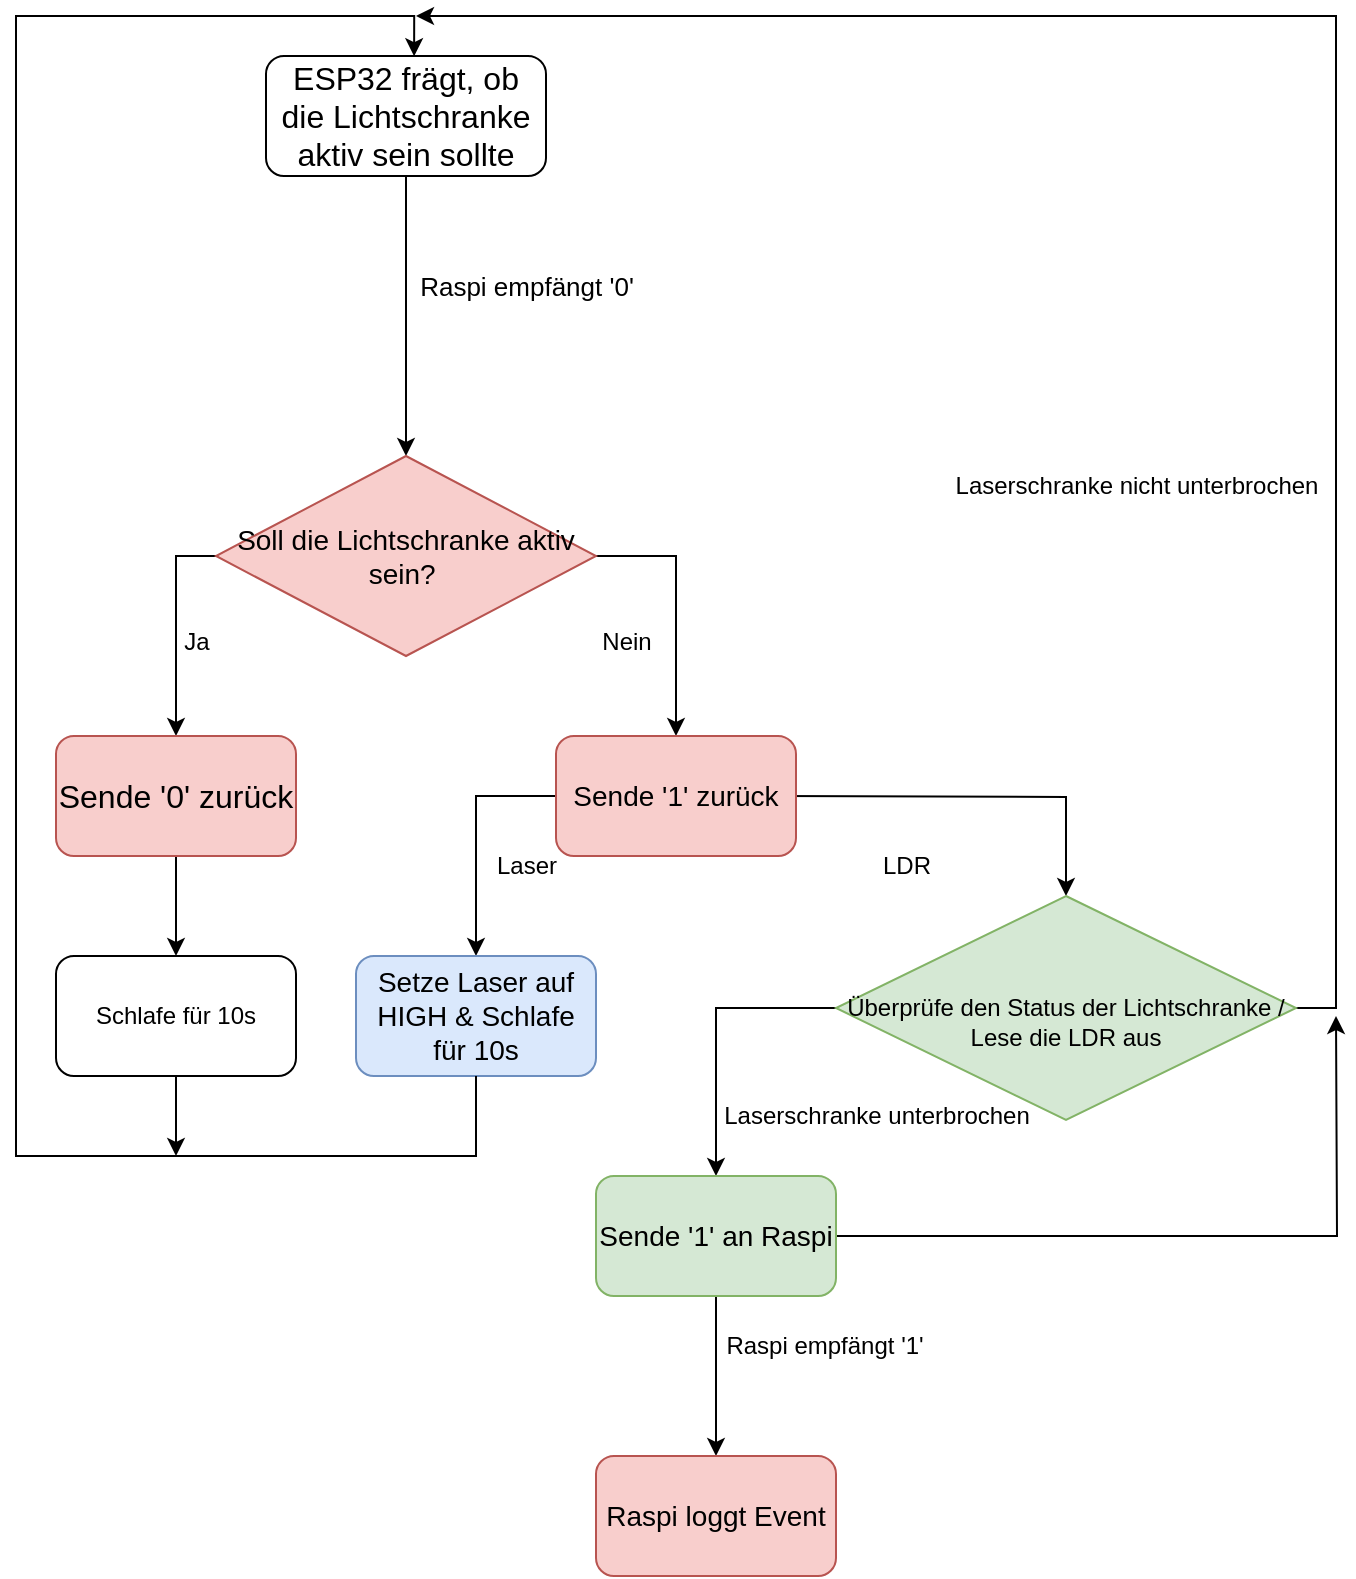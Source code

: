 <mxfile version="23.1.1" type="device">
  <diagram id="C5RBs43oDa-KdzZeNtuy" name="Page-1">
    <mxGraphModel dx="1687" dy="925" grid="1" gridSize="10" guides="1" tooltips="1" connect="1" arrows="1" fold="1" page="1" pageScale="1" pageWidth="827" pageHeight="1169" math="0" shadow="0">
      <root>
        <mxCell id="WIyWlLk6GJQsqaUBKTNV-0" />
        <mxCell id="WIyWlLk6GJQsqaUBKTNV-1" parent="WIyWlLk6GJQsqaUBKTNV-0" />
        <mxCell id="m4kFkj_1T138fFASIhZm-7" value="&lt;span style=&quot;font-size: 13px;&quot;&gt;Raspi empfängt &#39;0&#39;&lt;/span&gt;" style="text;html=1;align=center;verticalAlign=middle;resizable=0;points=[];autosize=1;strokeColor=none;fillColor=none;" vertex="1" parent="WIyWlLk6GJQsqaUBKTNV-1">
          <mxGeometry x="200" y="140" width="130" height="30" as="geometry" />
        </mxCell>
        <mxCell id="m4kFkj_1T138fFASIhZm-16" style="edgeStyle=orthogonalEdgeStyle;rounded=0;orthogonalLoop=1;jettySize=auto;html=1;entryX=0.5;entryY=0;entryDx=0;entryDy=0;" edge="1" parent="WIyWlLk6GJQsqaUBKTNV-1" source="m4kFkj_1T138fFASIhZm-10" target="m4kFkj_1T138fFASIhZm-12">
          <mxGeometry relative="1" as="geometry" />
        </mxCell>
        <mxCell id="m4kFkj_1T138fFASIhZm-10" value="&lt;font style=&quot;font-size: 16px;&quot;&gt;ESP32 frägt, ob die Lichtschranke aktiv sein sollte&lt;/font&gt;" style="rounded=1;whiteSpace=wrap;html=1;" vertex="1" parent="WIyWlLk6GJQsqaUBKTNV-1">
          <mxGeometry x="135" y="40" width="140" height="60" as="geometry" />
        </mxCell>
        <mxCell id="m4kFkj_1T138fFASIhZm-17" style="edgeStyle=orthogonalEdgeStyle;rounded=0;orthogonalLoop=1;jettySize=auto;html=1;entryX=0.5;entryY=0;entryDx=0;entryDy=0;exitX=0;exitY=0.5;exitDx=0;exitDy=0;" edge="1" parent="WIyWlLk6GJQsqaUBKTNV-1" source="m4kFkj_1T138fFASIhZm-12" target="m4kFkj_1T138fFASIhZm-18">
          <mxGeometry relative="1" as="geometry">
            <mxPoint x="70" y="400" as="targetPoint" />
          </mxGeometry>
        </mxCell>
        <mxCell id="m4kFkj_1T138fFASIhZm-24" style="edgeStyle=orthogonalEdgeStyle;rounded=0;orthogonalLoop=1;jettySize=auto;html=1;entryX=0.5;entryY=0;entryDx=0;entryDy=0;exitX=1;exitY=0.5;exitDx=0;exitDy=0;" edge="1" parent="WIyWlLk6GJQsqaUBKTNV-1" source="m4kFkj_1T138fFASIhZm-12" target="m4kFkj_1T138fFASIhZm-23">
          <mxGeometry relative="1" as="geometry" />
        </mxCell>
        <mxCell id="m4kFkj_1T138fFASIhZm-12" value="&lt;span style=&quot;font-size: 14px;&quot;&gt;Soll die Lichtschranke aktiv sein?&amp;nbsp;&lt;/span&gt;" style="rhombus;whiteSpace=wrap;html=1;fillColor=#f8cecc;strokeColor=#b85450;" vertex="1" parent="WIyWlLk6GJQsqaUBKTNV-1">
          <mxGeometry x="110" y="240" width="190" height="100" as="geometry" />
        </mxCell>
        <mxCell id="m4kFkj_1T138fFASIhZm-53" style="edgeStyle=orthogonalEdgeStyle;rounded=0;orthogonalLoop=1;jettySize=auto;html=1;entryX=0.5;entryY=0;entryDx=0;entryDy=0;" edge="1" parent="WIyWlLk6GJQsqaUBKTNV-1" source="m4kFkj_1T138fFASIhZm-18" target="m4kFkj_1T138fFASIhZm-54">
          <mxGeometry relative="1" as="geometry">
            <mxPoint x="80" y="480" as="targetPoint" />
          </mxGeometry>
        </mxCell>
        <mxCell id="m4kFkj_1T138fFASIhZm-18" value="&lt;font style=&quot;font-size: 16px;&quot;&gt;Sende &#39;0&#39; zurück&lt;/font&gt;" style="rounded=1;whiteSpace=wrap;html=1;fillColor=#f8cecc;strokeColor=#b85450;" vertex="1" parent="WIyWlLk6GJQsqaUBKTNV-1">
          <mxGeometry x="30" y="380" width="120" height="60" as="geometry" />
        </mxCell>
        <mxCell id="m4kFkj_1T138fFASIhZm-19" value="Ja" style="text;html=1;align=center;verticalAlign=middle;resizable=0;points=[];autosize=1;strokeColor=none;fillColor=none;" vertex="1" parent="WIyWlLk6GJQsqaUBKTNV-1">
          <mxGeometry x="80" y="318" width="40" height="30" as="geometry" />
        </mxCell>
        <mxCell id="m4kFkj_1T138fFASIhZm-26" style="edgeStyle=orthogonalEdgeStyle;rounded=0;orthogonalLoop=1;jettySize=auto;html=1;entryX=0.5;entryY=0;entryDx=0;entryDy=0;exitX=0;exitY=0.5;exitDx=0;exitDy=0;" edge="1" parent="WIyWlLk6GJQsqaUBKTNV-1" source="m4kFkj_1T138fFASIhZm-23" target="m4kFkj_1T138fFASIhZm-37">
          <mxGeometry relative="1" as="geometry">
            <mxPoint x="200" y="470" as="targetPoint" />
          </mxGeometry>
        </mxCell>
        <mxCell id="m4kFkj_1T138fFASIhZm-31" style="edgeStyle=orthogonalEdgeStyle;rounded=0;orthogonalLoop=1;jettySize=auto;html=1;exitX=1;exitY=0.5;exitDx=0;exitDy=0;entryX=0.5;entryY=0;entryDx=0;entryDy=0;" edge="1" parent="WIyWlLk6GJQsqaUBKTNV-1" target="m4kFkj_1T138fFASIhZm-35">
          <mxGeometry relative="1" as="geometry">
            <mxPoint x="490" y="480" as="targetPoint" />
            <mxPoint x="390" y="410" as="sourcePoint" />
          </mxGeometry>
        </mxCell>
        <mxCell id="m4kFkj_1T138fFASIhZm-23" value="&lt;font style=&quot;font-size: 14px;&quot;&gt;Sende &#39;1&#39; zurück&lt;/font&gt;" style="rounded=1;whiteSpace=wrap;html=1;fillColor=#f8cecc;strokeColor=#b85450;" vertex="1" parent="WIyWlLk6GJQsqaUBKTNV-1">
          <mxGeometry x="280" y="380" width="120" height="60" as="geometry" />
        </mxCell>
        <mxCell id="m4kFkj_1T138fFASIhZm-25" value="Nein" style="text;html=1;align=center;verticalAlign=middle;resizable=0;points=[];autosize=1;strokeColor=none;fillColor=none;" vertex="1" parent="WIyWlLk6GJQsqaUBKTNV-1">
          <mxGeometry x="290" y="318" width="50" height="30" as="geometry" />
        </mxCell>
        <mxCell id="m4kFkj_1T138fFASIhZm-33" value="LDR" style="text;html=1;align=center;verticalAlign=middle;resizable=0;points=[];autosize=1;strokeColor=none;fillColor=none;" vertex="1" parent="WIyWlLk6GJQsqaUBKTNV-1">
          <mxGeometry x="430" y="430" width="50" height="30" as="geometry" />
        </mxCell>
        <mxCell id="m4kFkj_1T138fFASIhZm-45" style="edgeStyle=orthogonalEdgeStyle;rounded=0;orthogonalLoop=1;jettySize=auto;html=1;entryX=0.5;entryY=0;entryDx=0;entryDy=0;exitX=0;exitY=0.5;exitDx=0;exitDy=0;" edge="1" parent="WIyWlLk6GJQsqaUBKTNV-1" source="m4kFkj_1T138fFASIhZm-35" target="m4kFkj_1T138fFASIhZm-46">
          <mxGeometry relative="1" as="geometry">
            <mxPoint x="360" y="561.52" as="targetPoint" />
            <mxPoint x="420" y="507.52" as="sourcePoint" />
            <Array as="points">
              <mxPoint x="360" y="516" />
            </Array>
          </mxGeometry>
        </mxCell>
        <mxCell id="m4kFkj_1T138fFASIhZm-59" style="edgeStyle=orthogonalEdgeStyle;rounded=0;orthogonalLoop=1;jettySize=auto;html=1;exitX=1;exitY=0.5;exitDx=0;exitDy=0;" edge="1" parent="WIyWlLk6GJQsqaUBKTNV-1" source="m4kFkj_1T138fFASIhZm-35">
          <mxGeometry relative="1" as="geometry">
            <mxPoint x="210" y="20" as="targetPoint" />
            <mxPoint x="680" y="506" as="sourcePoint" />
            <Array as="points">
              <mxPoint x="670" y="516" />
              <mxPoint x="670" y="20" />
            </Array>
          </mxGeometry>
        </mxCell>
        <mxCell id="m4kFkj_1T138fFASIhZm-35" value="&lt;span style=&quot;color: rgb(0, 0, 0); font-family: Helvetica; font-size: 12px; font-style: normal; font-variant-ligatures: normal; font-variant-caps: normal; font-weight: 400; letter-spacing: normal; orphans: 2; text-align: center; text-indent: 0px; text-transform: none; widows: 2; word-spacing: 0px; -webkit-text-stroke-width: 0px; background-color: rgb(251, 251, 251); text-decoration-thickness: initial; text-decoration-style: initial; text-decoration-color: initial; float: none; display: inline !important;&quot;&gt;&lt;br&gt;&lt;/span&gt;Überprüfe den Status der Lichtschranke / Lese die LDR aus&lt;br&gt;" style="rhombus;whiteSpace=wrap;html=1;fillColor=#d5e8d4;strokeColor=#82b366;" vertex="1" parent="WIyWlLk6GJQsqaUBKTNV-1">
          <mxGeometry x="420" y="460" width="230" height="112" as="geometry" />
        </mxCell>
        <mxCell id="m4kFkj_1T138fFASIhZm-37" value="&lt;font style=&quot;font-size: 14px;&quot;&gt;Setze Laser auf HIGH &amp;amp; Schlafe für 10s&lt;/font&gt;" style="rounded=1;whiteSpace=wrap;html=1;fillColor=#dae8fc;strokeColor=#6c8ebf;" vertex="1" parent="WIyWlLk6GJQsqaUBKTNV-1">
          <mxGeometry x="180" y="490" width="120" height="60" as="geometry" />
        </mxCell>
        <mxCell id="m4kFkj_1T138fFASIhZm-38" style="edgeStyle=orthogonalEdgeStyle;rounded=0;orthogonalLoop=1;jettySize=auto;html=1;entryX=0.529;entryY=0.002;entryDx=0;entryDy=0;entryPerimeter=0;exitX=0.5;exitY=1;exitDx=0;exitDy=0;" edge="1" parent="WIyWlLk6GJQsqaUBKTNV-1" source="m4kFkj_1T138fFASIhZm-37" target="m4kFkj_1T138fFASIhZm-10">
          <mxGeometry relative="1" as="geometry">
            <Array as="points">
              <mxPoint x="240" y="590" />
              <mxPoint x="10" y="590" />
              <mxPoint x="10" y="20" />
              <mxPoint x="209" y="20" />
            </Array>
          </mxGeometry>
        </mxCell>
        <mxCell id="m4kFkj_1T138fFASIhZm-39" value="Laser" style="text;html=1;align=center;verticalAlign=middle;resizable=0;points=[];autosize=1;strokeColor=none;fillColor=none;" vertex="1" parent="WIyWlLk6GJQsqaUBKTNV-1">
          <mxGeometry x="240" y="430" width="50" height="30" as="geometry" />
        </mxCell>
        <mxCell id="m4kFkj_1T138fFASIhZm-51" style="edgeStyle=orthogonalEdgeStyle;rounded=0;orthogonalLoop=1;jettySize=auto;html=1;entryX=0.5;entryY=0;entryDx=0;entryDy=0;" edge="1" parent="WIyWlLk6GJQsqaUBKTNV-1" source="m4kFkj_1T138fFASIhZm-46" target="m4kFkj_1T138fFASIhZm-61">
          <mxGeometry relative="1" as="geometry">
            <mxPoint x="360" y="720" as="targetPoint" />
          </mxGeometry>
        </mxCell>
        <mxCell id="m4kFkj_1T138fFASIhZm-63" style="edgeStyle=orthogonalEdgeStyle;rounded=0;orthogonalLoop=1;jettySize=auto;html=1;" edge="1" parent="WIyWlLk6GJQsqaUBKTNV-1" source="m4kFkj_1T138fFASIhZm-46">
          <mxGeometry relative="1" as="geometry">
            <mxPoint x="670" y="520" as="targetPoint" />
          </mxGeometry>
        </mxCell>
        <mxCell id="m4kFkj_1T138fFASIhZm-46" value="&lt;font style=&quot;font-size: 14px;&quot;&gt;Sende &#39;1&#39; an Raspi&lt;/font&gt;" style="rounded=1;whiteSpace=wrap;html=1;fillColor=#d5e8d4;strokeColor=#82b366;" vertex="1" parent="WIyWlLk6GJQsqaUBKTNV-1">
          <mxGeometry x="300" y="600" width="120" height="60" as="geometry" />
        </mxCell>
        <mxCell id="m4kFkj_1T138fFASIhZm-47" value="Laserschranke unterbrochen" style="text;html=1;align=center;verticalAlign=middle;resizable=0;points=[];autosize=1;strokeColor=none;fillColor=none;" vertex="1" parent="WIyWlLk6GJQsqaUBKTNV-1">
          <mxGeometry x="350" y="555" width="180" height="30" as="geometry" />
        </mxCell>
        <mxCell id="m4kFkj_1T138fFASIhZm-48" value="Laserschranke nicht unterbrochen" style="text;html=1;align=center;verticalAlign=middle;resizable=0;points=[];autosize=1;strokeColor=none;fillColor=none;" vertex="1" parent="WIyWlLk6GJQsqaUBKTNV-1">
          <mxGeometry x="470" y="240" width="200" height="30" as="geometry" />
        </mxCell>
        <mxCell id="m4kFkj_1T138fFASIhZm-52" value="Raspi empfängt &#39;1&#39;" style="text;html=1;align=center;verticalAlign=middle;resizable=0;points=[];autosize=1;strokeColor=none;fillColor=none;" vertex="1" parent="WIyWlLk6GJQsqaUBKTNV-1">
          <mxGeometry x="354" y="670" width="120" height="30" as="geometry" />
        </mxCell>
        <mxCell id="m4kFkj_1T138fFASIhZm-60" style="edgeStyle=orthogonalEdgeStyle;rounded=0;orthogonalLoop=1;jettySize=auto;html=1;" edge="1" parent="WIyWlLk6GJQsqaUBKTNV-1" source="m4kFkj_1T138fFASIhZm-54">
          <mxGeometry relative="1" as="geometry">
            <mxPoint x="90" y="590" as="targetPoint" />
          </mxGeometry>
        </mxCell>
        <mxCell id="m4kFkj_1T138fFASIhZm-54" value="Schlafe für 10s" style="rounded=1;whiteSpace=wrap;html=1;" vertex="1" parent="WIyWlLk6GJQsqaUBKTNV-1">
          <mxGeometry x="30" y="490" width="120" height="60" as="geometry" />
        </mxCell>
        <mxCell id="m4kFkj_1T138fFASIhZm-61" value="&lt;span style=&quot;font-size: 14px;&quot;&gt;Raspi loggt Event&lt;/span&gt;" style="rounded=1;whiteSpace=wrap;html=1;fillColor=#f8cecc;strokeColor=#b85450;" vertex="1" parent="WIyWlLk6GJQsqaUBKTNV-1">
          <mxGeometry x="300" y="740" width="120" height="60" as="geometry" />
        </mxCell>
      </root>
    </mxGraphModel>
  </diagram>
</mxfile>
